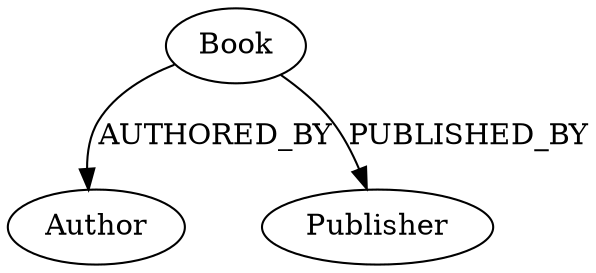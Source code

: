 strict digraph {
    "Book"
    "Author"
    "Author"
    "Author"
    "Publisher"
    "Book" -> "Author" [label="AUTHORED_BY"; weight=1]
    "Book" -> "Author" [label="AUTHORED_BY"; weight=1]
    "Book" -> "Author" [label="AUTHORED_BY"; weight=1]
    "Book" -> "Publisher" [label="PUBLISHED_BY"; weight=1]
}
